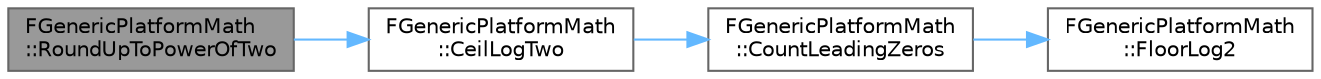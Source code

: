 digraph "FGenericPlatformMath::RoundUpToPowerOfTwo"
{
 // INTERACTIVE_SVG=YES
 // LATEX_PDF_SIZE
  bgcolor="transparent";
  edge [fontname=Helvetica,fontsize=10,labelfontname=Helvetica,labelfontsize=10];
  node [fontname=Helvetica,fontsize=10,shape=box,height=0.2,width=0.4];
  rankdir="LR";
  Node1 [id="Node000001",label="FGenericPlatformMath\l::RoundUpToPowerOfTwo",height=0.2,width=0.4,color="gray40", fillcolor="grey60", style="filled", fontcolor="black",tooltip=" "];
  Node1 -> Node2 [id="edge1_Node000001_Node000002",color="steelblue1",style="solid",tooltip=" "];
  Node2 [id="Node000002",label="FGenericPlatformMath\l::CeilLogTwo",height=0.2,width=0.4,color="grey40", fillcolor="white", style="filled",URL="$dd/d7b/structFGenericPlatformMath.html#a27b9f1ac639b480ca13c33d07d766e35",tooltip="Returns smallest N such that (1<<N)>=Arg."];
  Node2 -> Node3 [id="edge2_Node000002_Node000003",color="steelblue1",style="solid",tooltip=" "];
  Node3 [id="Node000003",label="FGenericPlatformMath\l::CountLeadingZeros",height=0.2,width=0.4,color="grey40", fillcolor="white", style="filled",URL="$dd/d7b/structFGenericPlatformMath.html#a869d4826c804802ff78f08396a135dbd",tooltip="Counts the number of leading zeros in the bit representation of the 32-bit value."];
  Node3 -> Node4 [id="edge3_Node000003_Node000004",color="steelblue1",style="solid",tooltip=" "];
  Node4 [id="Node000004",label="FGenericPlatformMath\l::FloorLog2",height=0.2,width=0.4,color="grey40", fillcolor="white", style="filled",URL="$dd/d7b/structFGenericPlatformMath.html#af3629489dda314eb2591ad9ac2c11bfe",tooltip="Computes the base 2 logarithm for an integer value."];
}
